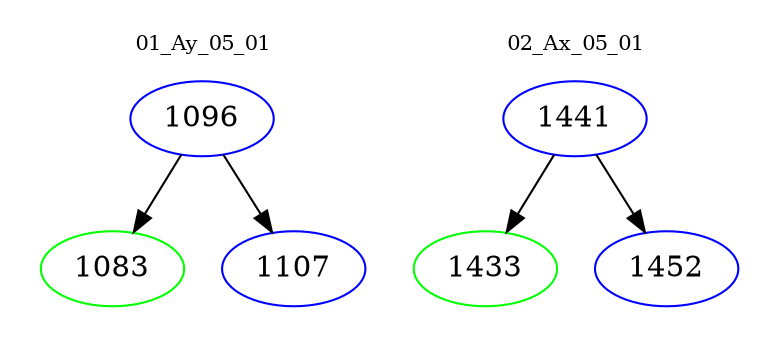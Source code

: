 digraph{
subgraph cluster_0 {
color = white
label = "01_Ay_05_01";
fontsize=10;
T0_1096 [label="1096", color="blue"]
T0_1096 -> T0_1083 [color="black"]
T0_1083 [label="1083", color="green"]
T0_1096 -> T0_1107 [color="black"]
T0_1107 [label="1107", color="blue"]
}
subgraph cluster_1 {
color = white
label = "02_Ax_05_01";
fontsize=10;
T1_1441 [label="1441", color="blue"]
T1_1441 -> T1_1433 [color="black"]
T1_1433 [label="1433", color="green"]
T1_1441 -> T1_1452 [color="black"]
T1_1452 [label="1452", color="blue"]
}
}
